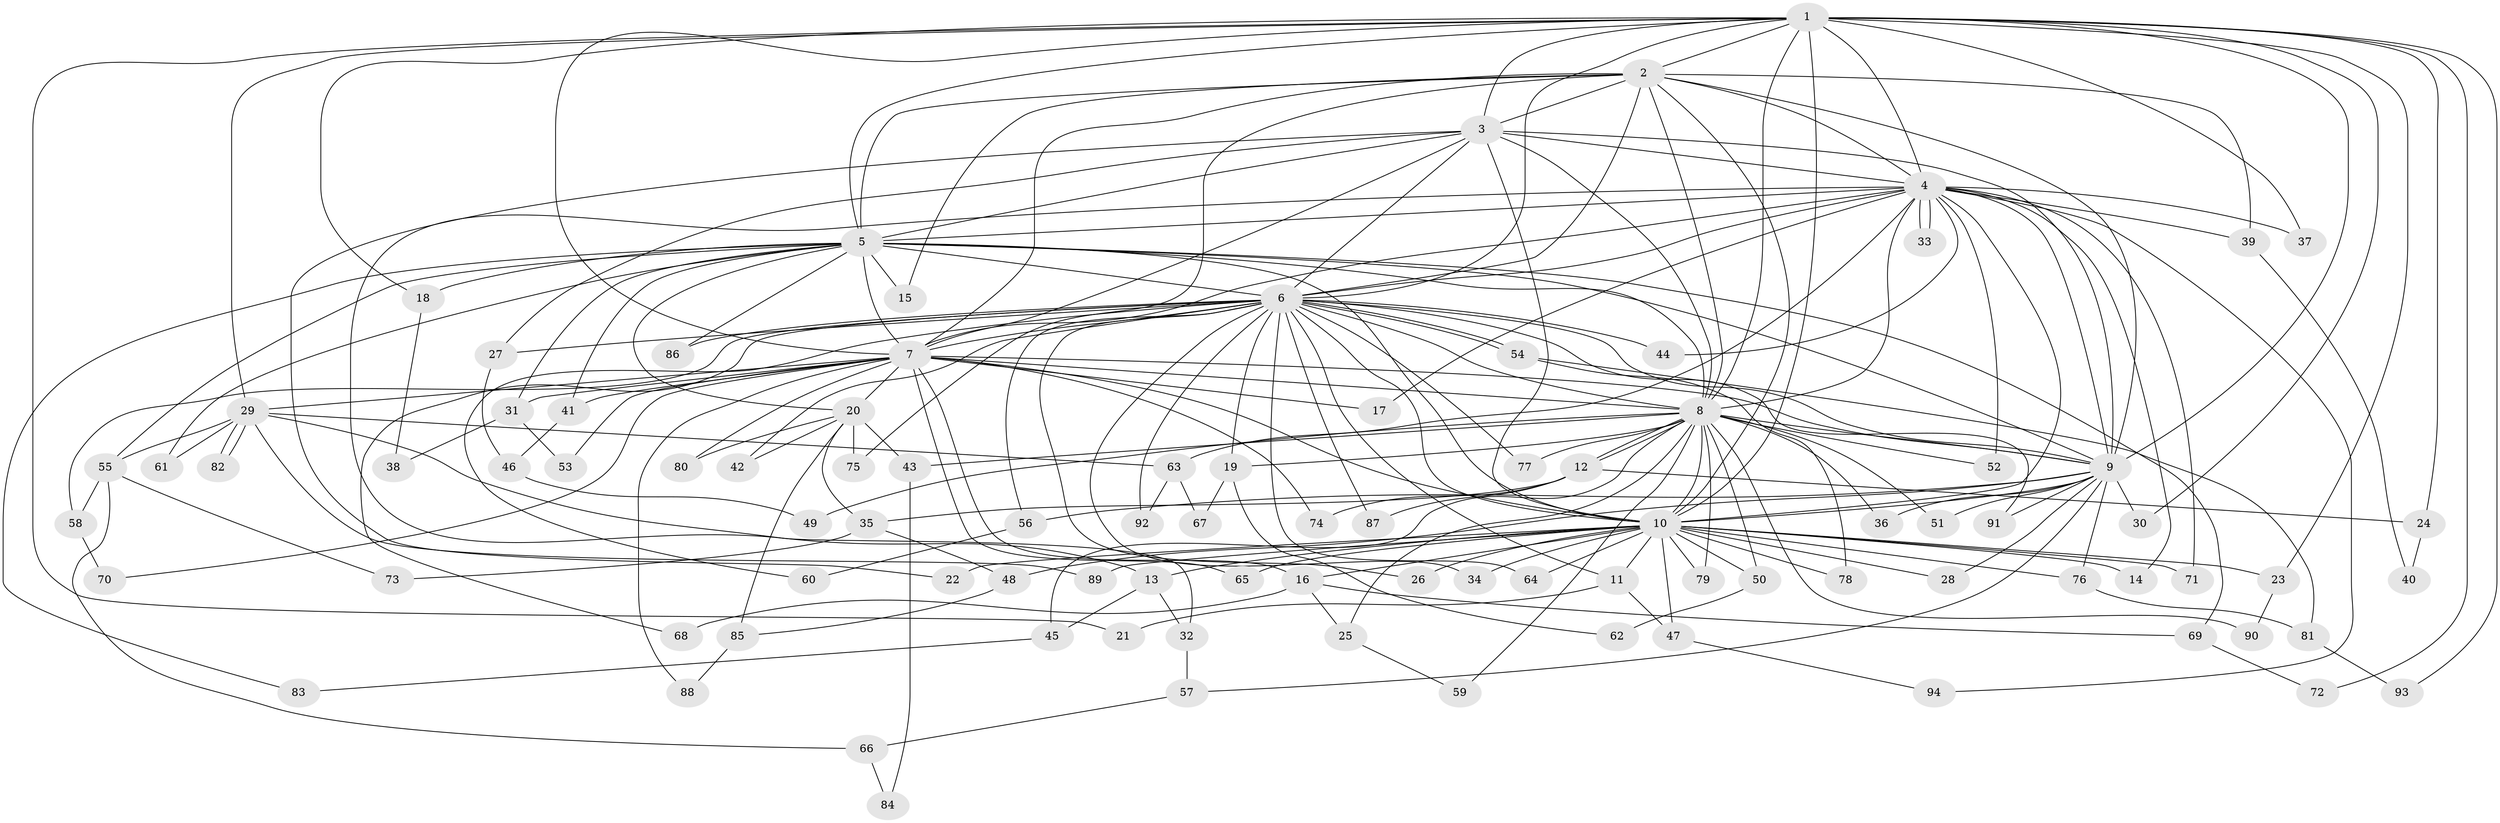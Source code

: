 // Generated by graph-tools (version 1.1) at 2025/35/03/09/25 02:35:03]
// undirected, 94 vertices, 213 edges
graph export_dot {
graph [start="1"]
  node [color=gray90,style=filled];
  1;
  2;
  3;
  4;
  5;
  6;
  7;
  8;
  9;
  10;
  11;
  12;
  13;
  14;
  15;
  16;
  17;
  18;
  19;
  20;
  21;
  22;
  23;
  24;
  25;
  26;
  27;
  28;
  29;
  30;
  31;
  32;
  33;
  34;
  35;
  36;
  37;
  38;
  39;
  40;
  41;
  42;
  43;
  44;
  45;
  46;
  47;
  48;
  49;
  50;
  51;
  52;
  53;
  54;
  55;
  56;
  57;
  58;
  59;
  60;
  61;
  62;
  63;
  64;
  65;
  66;
  67;
  68;
  69;
  70;
  71;
  72;
  73;
  74;
  75;
  76;
  77;
  78;
  79;
  80;
  81;
  82;
  83;
  84;
  85;
  86;
  87;
  88;
  89;
  90;
  91;
  92;
  93;
  94;
  1 -- 2;
  1 -- 3;
  1 -- 4;
  1 -- 5;
  1 -- 6;
  1 -- 7;
  1 -- 8;
  1 -- 9;
  1 -- 10;
  1 -- 18;
  1 -- 21;
  1 -- 23;
  1 -- 24;
  1 -- 29;
  1 -- 30;
  1 -- 37;
  1 -- 72;
  1 -- 93;
  2 -- 3;
  2 -- 4;
  2 -- 5;
  2 -- 6;
  2 -- 7;
  2 -- 8;
  2 -- 9;
  2 -- 10;
  2 -- 15;
  2 -- 39;
  2 -- 75;
  3 -- 4;
  3 -- 5;
  3 -- 6;
  3 -- 7;
  3 -- 8;
  3 -- 9;
  3 -- 10;
  3 -- 22;
  3 -- 27;
  4 -- 5;
  4 -- 6;
  4 -- 7;
  4 -- 8;
  4 -- 9;
  4 -- 10;
  4 -- 13;
  4 -- 14;
  4 -- 17;
  4 -- 33;
  4 -- 33;
  4 -- 37;
  4 -- 39;
  4 -- 44;
  4 -- 52;
  4 -- 63;
  4 -- 71;
  4 -- 94;
  5 -- 6;
  5 -- 7;
  5 -- 8;
  5 -- 9;
  5 -- 10;
  5 -- 15;
  5 -- 18;
  5 -- 20;
  5 -- 31;
  5 -- 41;
  5 -- 55;
  5 -- 61;
  5 -- 69;
  5 -- 83;
  5 -- 86;
  6 -- 7;
  6 -- 8;
  6 -- 9;
  6 -- 10;
  6 -- 11;
  6 -- 19;
  6 -- 26;
  6 -- 27;
  6 -- 34;
  6 -- 42;
  6 -- 44;
  6 -- 54;
  6 -- 54;
  6 -- 56;
  6 -- 58;
  6 -- 60;
  6 -- 64;
  6 -- 68;
  6 -- 77;
  6 -- 86;
  6 -- 87;
  6 -- 91;
  6 -- 92;
  7 -- 8;
  7 -- 9;
  7 -- 10;
  7 -- 16;
  7 -- 17;
  7 -- 20;
  7 -- 29;
  7 -- 31;
  7 -- 41;
  7 -- 53;
  7 -- 65;
  7 -- 70;
  7 -- 74;
  7 -- 80;
  7 -- 88;
  8 -- 9;
  8 -- 10;
  8 -- 12;
  8 -- 12;
  8 -- 19;
  8 -- 25;
  8 -- 36;
  8 -- 43;
  8 -- 45;
  8 -- 49;
  8 -- 50;
  8 -- 51;
  8 -- 52;
  8 -- 59;
  8 -- 77;
  8 -- 79;
  8 -- 90;
  9 -- 10;
  9 -- 28;
  9 -- 30;
  9 -- 36;
  9 -- 48;
  9 -- 51;
  9 -- 56;
  9 -- 57;
  9 -- 76;
  9 -- 91;
  10 -- 11;
  10 -- 13;
  10 -- 14;
  10 -- 16;
  10 -- 22;
  10 -- 23;
  10 -- 26;
  10 -- 28;
  10 -- 34;
  10 -- 47;
  10 -- 50;
  10 -- 64;
  10 -- 65;
  10 -- 71;
  10 -- 76;
  10 -- 78;
  10 -- 79;
  10 -- 89;
  11 -- 21;
  11 -- 47;
  12 -- 24;
  12 -- 35;
  12 -- 74;
  12 -- 87;
  13 -- 32;
  13 -- 45;
  16 -- 25;
  16 -- 68;
  16 -- 69;
  18 -- 38;
  19 -- 62;
  19 -- 67;
  20 -- 35;
  20 -- 42;
  20 -- 43;
  20 -- 75;
  20 -- 80;
  20 -- 85;
  23 -- 90;
  24 -- 40;
  25 -- 59;
  27 -- 46;
  29 -- 32;
  29 -- 55;
  29 -- 61;
  29 -- 63;
  29 -- 82;
  29 -- 82;
  29 -- 89;
  31 -- 38;
  31 -- 53;
  32 -- 57;
  35 -- 48;
  35 -- 73;
  39 -- 40;
  41 -- 46;
  43 -- 84;
  45 -- 83;
  46 -- 49;
  47 -- 94;
  48 -- 85;
  50 -- 62;
  54 -- 78;
  54 -- 81;
  55 -- 58;
  55 -- 66;
  55 -- 73;
  56 -- 60;
  57 -- 66;
  58 -- 70;
  63 -- 67;
  63 -- 92;
  66 -- 84;
  69 -- 72;
  76 -- 81;
  81 -- 93;
  85 -- 88;
}
